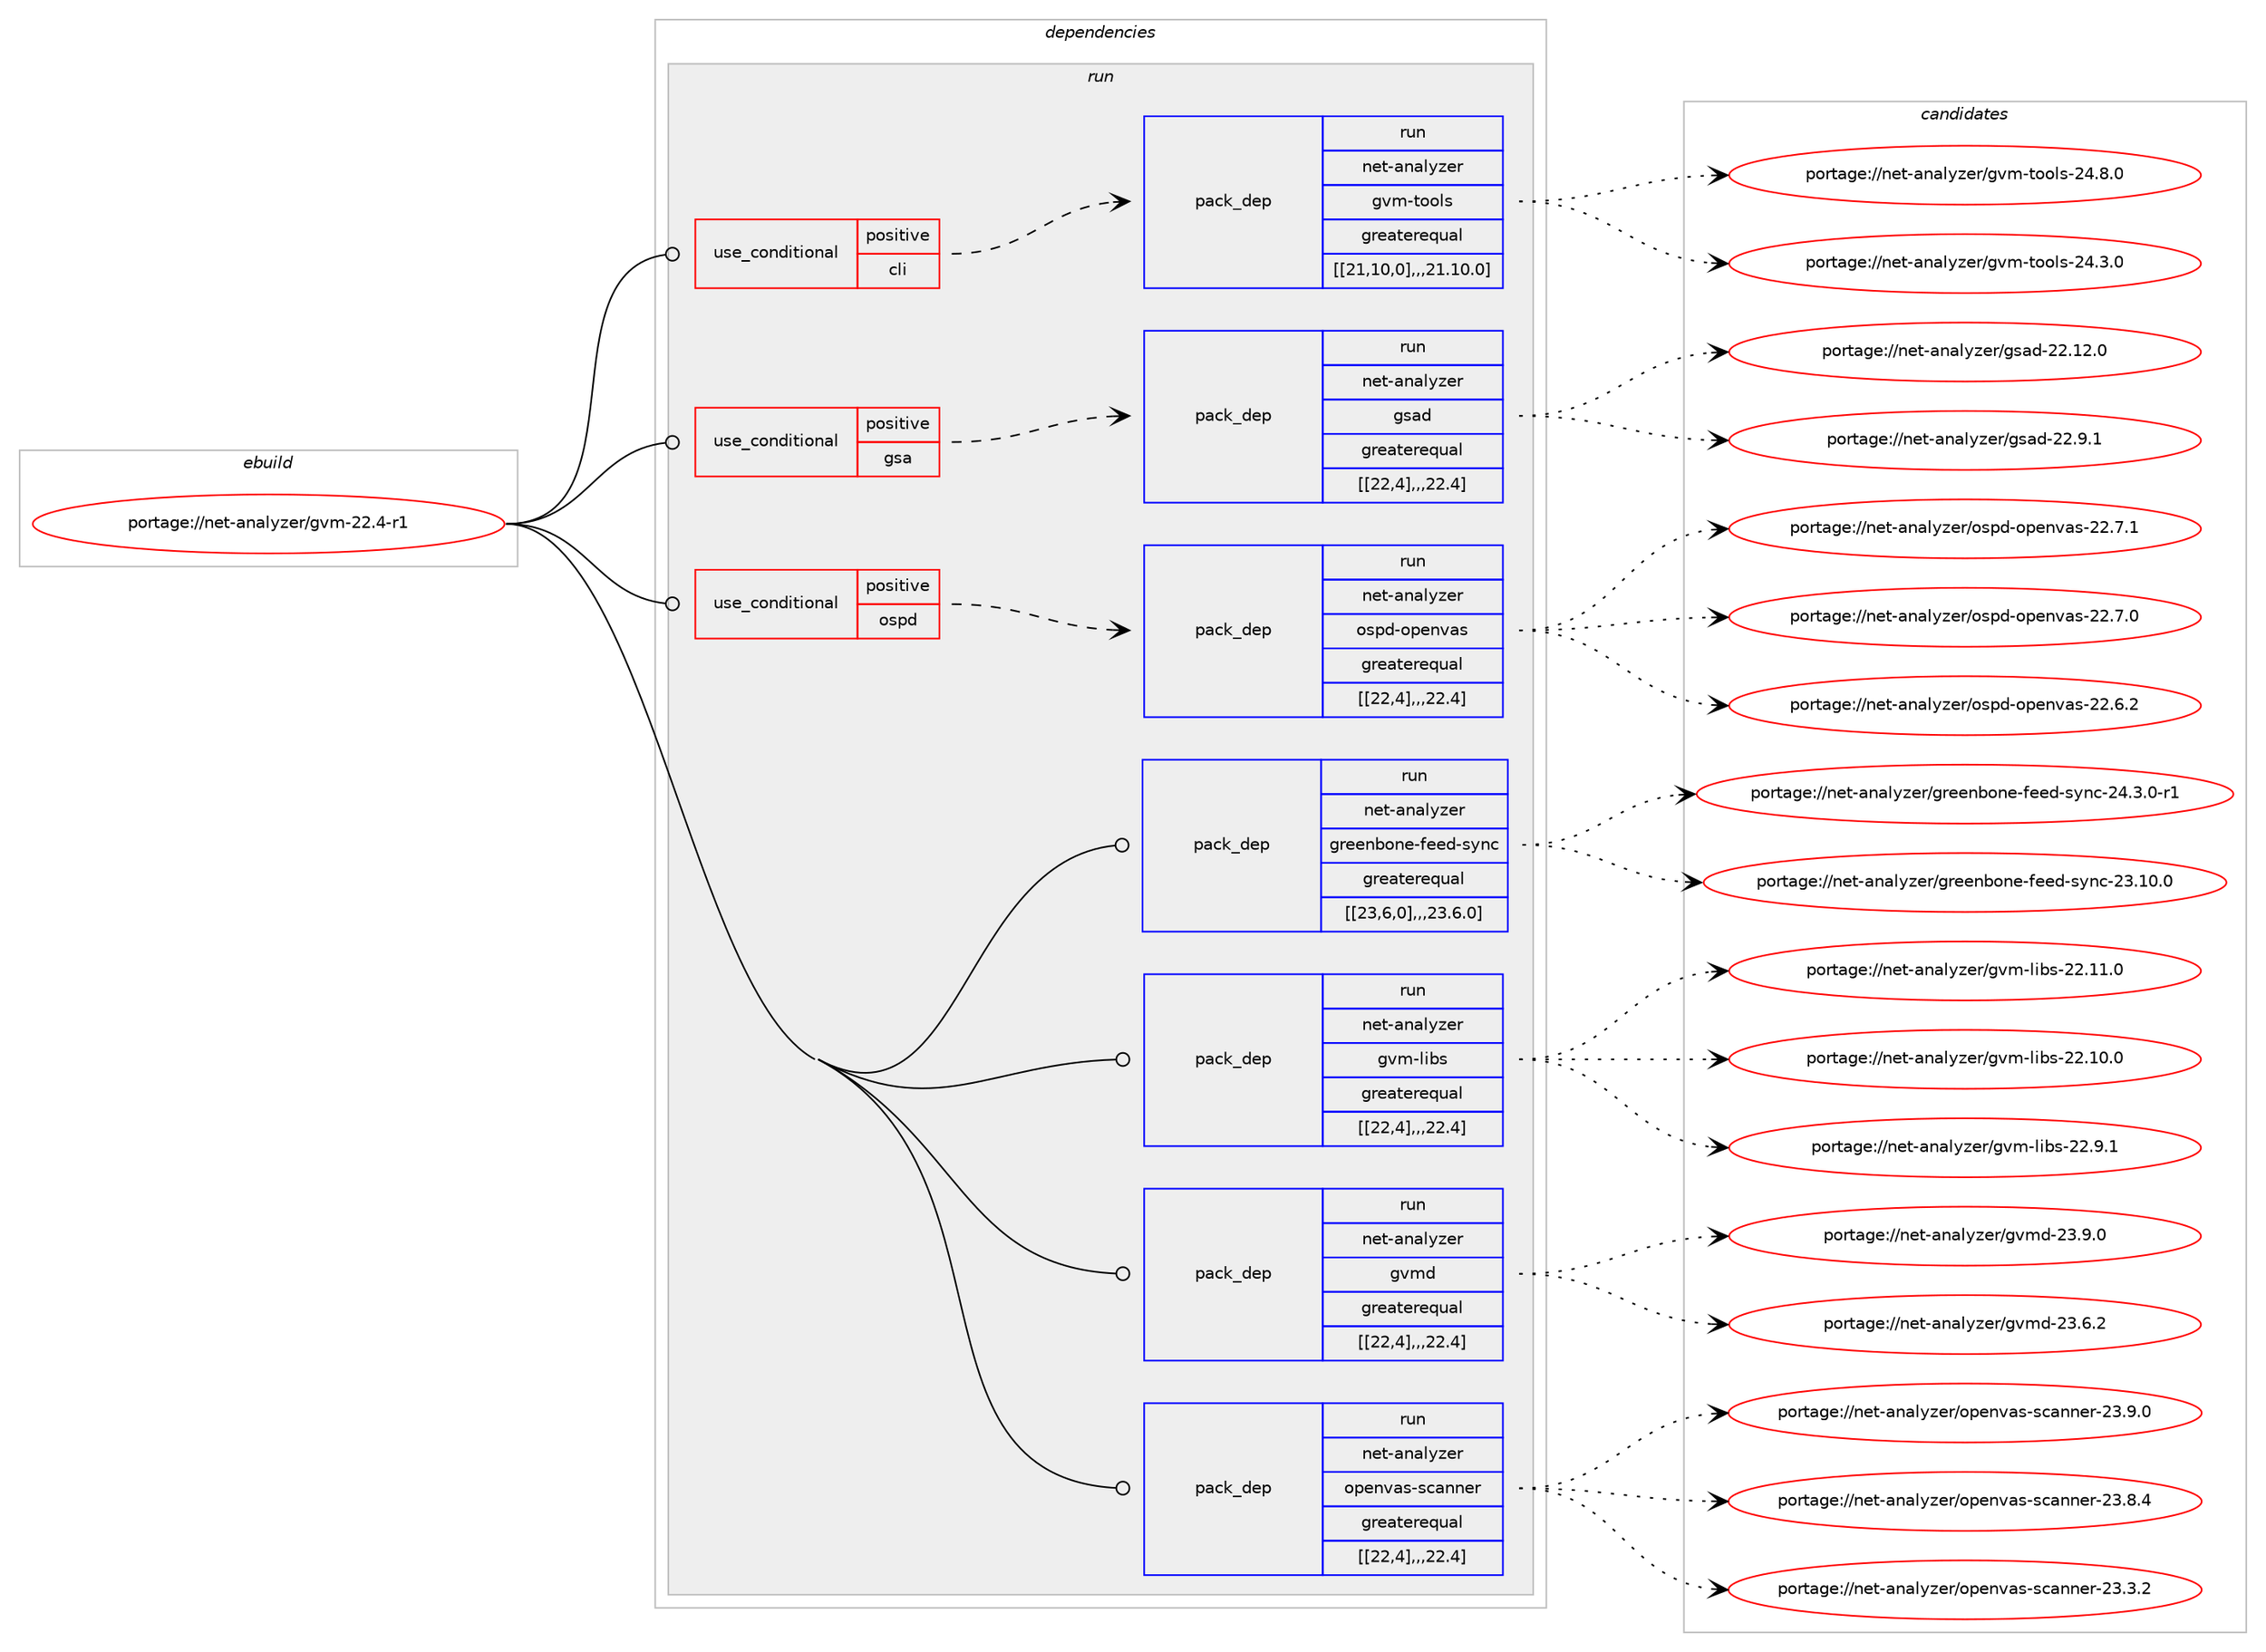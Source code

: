 digraph prolog {

# *************
# Graph options
# *************

newrank=true;
concentrate=true;
compound=true;
graph [rankdir=LR,fontname=Helvetica,fontsize=10,ranksep=1.5];#, ranksep=2.5, nodesep=0.2];
edge  [arrowhead=vee];
node  [fontname=Helvetica,fontsize=10];

# **********
# The ebuild
# **********

subgraph cluster_leftcol {
color=gray;
label=<<i>ebuild</i>>;
id [label="portage://net-analyzer/gvm-22.4-r1", color=red, width=4, href="../net-analyzer/gvm-22.4-r1.svg"];
}

# ****************
# The dependencies
# ****************

subgraph cluster_midcol {
color=gray;
label=<<i>dependencies</i>>;
subgraph cluster_compile {
fillcolor="#eeeeee";
style=filled;
label=<<i>compile</i>>;
}
subgraph cluster_compileandrun {
fillcolor="#eeeeee";
style=filled;
label=<<i>compile and run</i>>;
}
subgraph cluster_run {
fillcolor="#eeeeee";
style=filled;
label=<<i>run</i>>;
subgraph cond91485 {
dependency355847 [label=<<TABLE BORDER="0" CELLBORDER="1" CELLSPACING="0" CELLPADDING="4"><TR><TD ROWSPAN="3" CELLPADDING="10">use_conditional</TD></TR><TR><TD>positive</TD></TR><TR><TD>cli</TD></TR></TABLE>>, shape=none, color=red];
subgraph pack261655 {
dependency355848 [label=<<TABLE BORDER="0" CELLBORDER="1" CELLSPACING="0" CELLPADDING="4" WIDTH="220"><TR><TD ROWSPAN="6" CELLPADDING="30">pack_dep</TD></TR><TR><TD WIDTH="110">run</TD></TR><TR><TD>net-analyzer</TD></TR><TR><TD>gvm-tools</TD></TR><TR><TD>greaterequal</TD></TR><TR><TD>[[21,10,0],,,21.10.0]</TD></TR></TABLE>>, shape=none, color=blue];
}
dependency355847:e -> dependency355848:w [weight=20,style="dashed",arrowhead="vee"];
}
id:e -> dependency355847:w [weight=20,style="solid",arrowhead="odot"];
subgraph cond91486 {
dependency355849 [label=<<TABLE BORDER="0" CELLBORDER="1" CELLSPACING="0" CELLPADDING="4"><TR><TD ROWSPAN="3" CELLPADDING="10">use_conditional</TD></TR><TR><TD>positive</TD></TR><TR><TD>gsa</TD></TR></TABLE>>, shape=none, color=red];
subgraph pack261656 {
dependency355850 [label=<<TABLE BORDER="0" CELLBORDER="1" CELLSPACING="0" CELLPADDING="4" WIDTH="220"><TR><TD ROWSPAN="6" CELLPADDING="30">pack_dep</TD></TR><TR><TD WIDTH="110">run</TD></TR><TR><TD>net-analyzer</TD></TR><TR><TD>gsad</TD></TR><TR><TD>greaterequal</TD></TR><TR><TD>[[22,4],,,22.4]</TD></TR></TABLE>>, shape=none, color=blue];
}
dependency355849:e -> dependency355850:w [weight=20,style="dashed",arrowhead="vee"];
}
id:e -> dependency355849:w [weight=20,style="solid",arrowhead="odot"];
subgraph cond91487 {
dependency355851 [label=<<TABLE BORDER="0" CELLBORDER="1" CELLSPACING="0" CELLPADDING="4"><TR><TD ROWSPAN="3" CELLPADDING="10">use_conditional</TD></TR><TR><TD>positive</TD></TR><TR><TD>ospd</TD></TR></TABLE>>, shape=none, color=red];
subgraph pack261657 {
dependency355852 [label=<<TABLE BORDER="0" CELLBORDER="1" CELLSPACING="0" CELLPADDING="4" WIDTH="220"><TR><TD ROWSPAN="6" CELLPADDING="30">pack_dep</TD></TR><TR><TD WIDTH="110">run</TD></TR><TR><TD>net-analyzer</TD></TR><TR><TD>ospd-openvas</TD></TR><TR><TD>greaterequal</TD></TR><TR><TD>[[22,4],,,22.4]</TD></TR></TABLE>>, shape=none, color=blue];
}
dependency355851:e -> dependency355852:w [weight=20,style="dashed",arrowhead="vee"];
}
id:e -> dependency355851:w [weight=20,style="solid",arrowhead="odot"];
subgraph pack261658 {
dependency355853 [label=<<TABLE BORDER="0" CELLBORDER="1" CELLSPACING="0" CELLPADDING="4" WIDTH="220"><TR><TD ROWSPAN="6" CELLPADDING="30">pack_dep</TD></TR><TR><TD WIDTH="110">run</TD></TR><TR><TD>net-analyzer</TD></TR><TR><TD>greenbone-feed-sync</TD></TR><TR><TD>greaterequal</TD></TR><TR><TD>[[23,6,0],,,23.6.0]</TD></TR></TABLE>>, shape=none, color=blue];
}
id:e -> dependency355853:w [weight=20,style="solid",arrowhead="odot"];
subgraph pack261659 {
dependency355854 [label=<<TABLE BORDER="0" CELLBORDER="1" CELLSPACING="0" CELLPADDING="4" WIDTH="220"><TR><TD ROWSPAN="6" CELLPADDING="30">pack_dep</TD></TR><TR><TD WIDTH="110">run</TD></TR><TR><TD>net-analyzer</TD></TR><TR><TD>gvm-libs</TD></TR><TR><TD>greaterequal</TD></TR><TR><TD>[[22,4],,,22.4]</TD></TR></TABLE>>, shape=none, color=blue];
}
id:e -> dependency355854:w [weight=20,style="solid",arrowhead="odot"];
subgraph pack261660 {
dependency355855 [label=<<TABLE BORDER="0" CELLBORDER="1" CELLSPACING="0" CELLPADDING="4" WIDTH="220"><TR><TD ROWSPAN="6" CELLPADDING="30">pack_dep</TD></TR><TR><TD WIDTH="110">run</TD></TR><TR><TD>net-analyzer</TD></TR><TR><TD>gvmd</TD></TR><TR><TD>greaterequal</TD></TR><TR><TD>[[22,4],,,22.4]</TD></TR></TABLE>>, shape=none, color=blue];
}
id:e -> dependency355855:w [weight=20,style="solid",arrowhead="odot"];
subgraph pack261661 {
dependency355856 [label=<<TABLE BORDER="0" CELLBORDER="1" CELLSPACING="0" CELLPADDING="4" WIDTH="220"><TR><TD ROWSPAN="6" CELLPADDING="30">pack_dep</TD></TR><TR><TD WIDTH="110">run</TD></TR><TR><TD>net-analyzer</TD></TR><TR><TD>openvas-scanner</TD></TR><TR><TD>greaterequal</TD></TR><TR><TD>[[22,4],,,22.4]</TD></TR></TABLE>>, shape=none, color=blue];
}
id:e -> dependency355856:w [weight=20,style="solid",arrowhead="odot"];
}
}

# **************
# The candidates
# **************

subgraph cluster_choices {
rank=same;
color=gray;
label=<<i>candidates</i>>;

subgraph choice261655 {
color=black;
nodesep=1;
choice110101116459711097108121122101114471031181094511611111110811545505246564648 [label="portage://net-analyzer/gvm-tools-24.8.0", color=red, width=4,href="../net-analyzer/gvm-tools-24.8.0.svg"];
choice110101116459711097108121122101114471031181094511611111110811545505246514648 [label="portage://net-analyzer/gvm-tools-24.3.0", color=red, width=4,href="../net-analyzer/gvm-tools-24.3.0.svg"];
dependency355848:e -> choice110101116459711097108121122101114471031181094511611111110811545505246564648:w [style=dotted,weight="100"];
dependency355848:e -> choice110101116459711097108121122101114471031181094511611111110811545505246514648:w [style=dotted,weight="100"];
}
subgraph choice261656 {
color=black;
nodesep=1;
choice11010111645971109710812112210111447103115971004550504649504648 [label="portage://net-analyzer/gsad-22.12.0", color=red, width=4,href="../net-analyzer/gsad-22.12.0.svg"];
choice110101116459711097108121122101114471031159710045505046574649 [label="portage://net-analyzer/gsad-22.9.1", color=red, width=4,href="../net-analyzer/gsad-22.9.1.svg"];
dependency355850:e -> choice11010111645971109710812112210111447103115971004550504649504648:w [style=dotted,weight="100"];
dependency355850:e -> choice110101116459711097108121122101114471031159710045505046574649:w [style=dotted,weight="100"];
}
subgraph choice261657 {
color=black;
nodesep=1;
choice11010111645971109710812112210111447111115112100451111121011101189711545505046554649 [label="portage://net-analyzer/ospd-openvas-22.7.1", color=red, width=4,href="../net-analyzer/ospd-openvas-22.7.1.svg"];
choice11010111645971109710812112210111447111115112100451111121011101189711545505046554648 [label="portage://net-analyzer/ospd-openvas-22.7.0", color=red, width=4,href="../net-analyzer/ospd-openvas-22.7.0.svg"];
choice11010111645971109710812112210111447111115112100451111121011101189711545505046544650 [label="portage://net-analyzer/ospd-openvas-22.6.2", color=red, width=4,href="../net-analyzer/ospd-openvas-22.6.2.svg"];
dependency355852:e -> choice11010111645971109710812112210111447111115112100451111121011101189711545505046554649:w [style=dotted,weight="100"];
dependency355852:e -> choice11010111645971109710812112210111447111115112100451111121011101189711545505046554648:w [style=dotted,weight="100"];
dependency355852:e -> choice11010111645971109710812112210111447111115112100451111121011101189711545505046544650:w [style=dotted,weight="100"];
}
subgraph choice261658 {
color=black;
nodesep=1;
choice1101011164597110971081211221011144710311410110111098111110101451021011011004511512111099455052465146484511449 [label="portage://net-analyzer/greenbone-feed-sync-24.3.0-r1", color=red, width=4,href="../net-analyzer/greenbone-feed-sync-24.3.0-r1.svg"];
choice11010111645971109710812112210111447103114101101110981111101014510210110110045115121110994550514649484648 [label="portage://net-analyzer/greenbone-feed-sync-23.10.0", color=red, width=4,href="../net-analyzer/greenbone-feed-sync-23.10.0.svg"];
dependency355853:e -> choice1101011164597110971081211221011144710311410110111098111110101451021011011004511512111099455052465146484511449:w [style=dotted,weight="100"];
dependency355853:e -> choice11010111645971109710812112210111447103114101101110981111101014510210110110045115121110994550514649484648:w [style=dotted,weight="100"];
}
subgraph choice261659 {
color=black;
nodesep=1;
choice1101011164597110971081211221011144710311810945108105981154550504649494648 [label="portage://net-analyzer/gvm-libs-22.11.0", color=red, width=4,href="../net-analyzer/gvm-libs-22.11.0.svg"];
choice1101011164597110971081211221011144710311810945108105981154550504649484648 [label="portage://net-analyzer/gvm-libs-22.10.0", color=red, width=4,href="../net-analyzer/gvm-libs-22.10.0.svg"];
choice11010111645971109710812112210111447103118109451081059811545505046574649 [label="portage://net-analyzer/gvm-libs-22.9.1", color=red, width=4,href="../net-analyzer/gvm-libs-22.9.1.svg"];
dependency355854:e -> choice1101011164597110971081211221011144710311810945108105981154550504649494648:w [style=dotted,weight="100"];
dependency355854:e -> choice1101011164597110971081211221011144710311810945108105981154550504649484648:w [style=dotted,weight="100"];
dependency355854:e -> choice11010111645971109710812112210111447103118109451081059811545505046574649:w [style=dotted,weight="100"];
}
subgraph choice261660 {
color=black;
nodesep=1;
choice1101011164597110971081211221011144710311810910045505146574648 [label="portage://net-analyzer/gvmd-23.9.0", color=red, width=4,href="../net-analyzer/gvmd-23.9.0.svg"];
choice1101011164597110971081211221011144710311810910045505146544650 [label="portage://net-analyzer/gvmd-23.6.2", color=red, width=4,href="../net-analyzer/gvmd-23.6.2.svg"];
dependency355855:e -> choice1101011164597110971081211221011144710311810910045505146574648:w [style=dotted,weight="100"];
dependency355855:e -> choice1101011164597110971081211221011144710311810910045505146544650:w [style=dotted,weight="100"];
}
subgraph choice261661 {
color=black;
nodesep=1;
choice110101116459711097108121122101114471111121011101189711545115999711011010111445505146574648 [label="portage://net-analyzer/openvas-scanner-23.9.0", color=red, width=4,href="../net-analyzer/openvas-scanner-23.9.0.svg"];
choice110101116459711097108121122101114471111121011101189711545115999711011010111445505146564652 [label="portage://net-analyzer/openvas-scanner-23.8.4", color=red, width=4,href="../net-analyzer/openvas-scanner-23.8.4.svg"];
choice110101116459711097108121122101114471111121011101189711545115999711011010111445505146514650 [label="portage://net-analyzer/openvas-scanner-23.3.2", color=red, width=4,href="../net-analyzer/openvas-scanner-23.3.2.svg"];
dependency355856:e -> choice110101116459711097108121122101114471111121011101189711545115999711011010111445505146574648:w [style=dotted,weight="100"];
dependency355856:e -> choice110101116459711097108121122101114471111121011101189711545115999711011010111445505146564652:w [style=dotted,weight="100"];
dependency355856:e -> choice110101116459711097108121122101114471111121011101189711545115999711011010111445505146514650:w [style=dotted,weight="100"];
}
}

}
